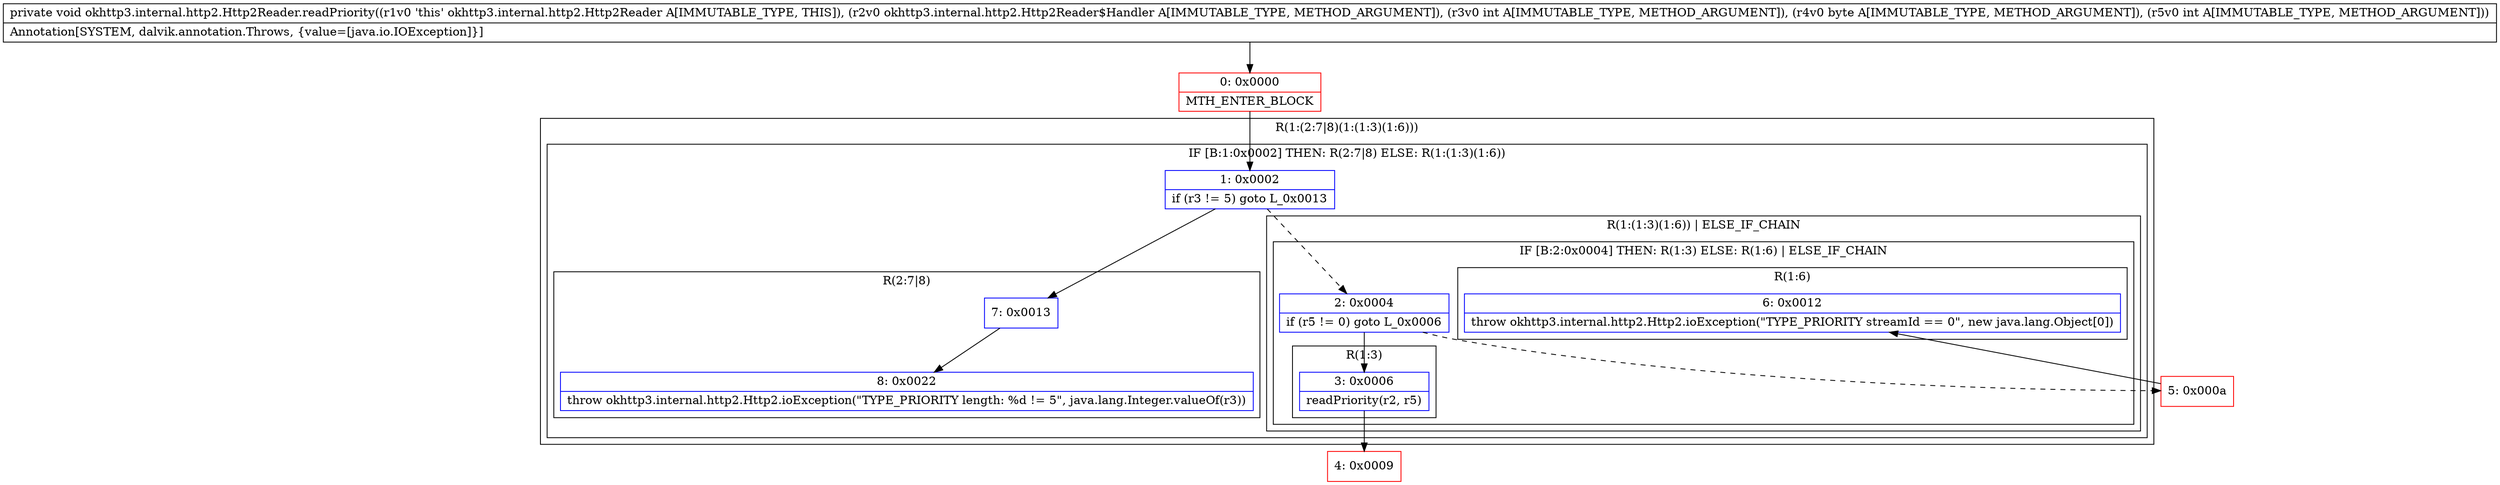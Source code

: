 digraph "CFG forokhttp3.internal.http2.Http2Reader.readPriority(Lokhttp3\/internal\/http2\/Http2Reader$Handler;IBI)V" {
subgraph cluster_Region_1378173517 {
label = "R(1:(2:7|8)(1:(1:3)(1:6)))";
node [shape=record,color=blue];
subgraph cluster_IfRegion_195937629 {
label = "IF [B:1:0x0002] THEN: R(2:7|8) ELSE: R(1:(1:3)(1:6))";
node [shape=record,color=blue];
Node_1 [shape=record,label="{1\:\ 0x0002|if (r3 != 5) goto L_0x0013\l}"];
subgraph cluster_Region_316694083 {
label = "R(2:7|8)";
node [shape=record,color=blue];
Node_7 [shape=record,label="{7\:\ 0x0013}"];
Node_8 [shape=record,label="{8\:\ 0x0022|throw okhttp3.internal.http2.Http2.ioException(\"TYPE_PRIORITY length: %d != 5\", java.lang.Integer.valueOf(r3))\l}"];
}
subgraph cluster_Region_1692561851 {
label = "R(1:(1:3)(1:6)) | ELSE_IF_CHAIN\l";
node [shape=record,color=blue];
subgraph cluster_IfRegion_481128512 {
label = "IF [B:2:0x0004] THEN: R(1:3) ELSE: R(1:6) | ELSE_IF_CHAIN\l";
node [shape=record,color=blue];
Node_2 [shape=record,label="{2\:\ 0x0004|if (r5 != 0) goto L_0x0006\l}"];
subgraph cluster_Region_2035272101 {
label = "R(1:3)";
node [shape=record,color=blue];
Node_3 [shape=record,label="{3\:\ 0x0006|readPriority(r2, r5)\l}"];
}
subgraph cluster_Region_1766687369 {
label = "R(1:6)";
node [shape=record,color=blue];
Node_6 [shape=record,label="{6\:\ 0x0012|throw okhttp3.internal.http2.Http2.ioException(\"TYPE_PRIORITY streamId == 0\", new java.lang.Object[0])\l}"];
}
}
}
}
}
Node_0 [shape=record,color=red,label="{0\:\ 0x0000|MTH_ENTER_BLOCK\l}"];
Node_4 [shape=record,color=red,label="{4\:\ 0x0009}"];
Node_5 [shape=record,color=red,label="{5\:\ 0x000a}"];
MethodNode[shape=record,label="{private void okhttp3.internal.http2.Http2Reader.readPriority((r1v0 'this' okhttp3.internal.http2.Http2Reader A[IMMUTABLE_TYPE, THIS]), (r2v0 okhttp3.internal.http2.Http2Reader$Handler A[IMMUTABLE_TYPE, METHOD_ARGUMENT]), (r3v0 int A[IMMUTABLE_TYPE, METHOD_ARGUMENT]), (r4v0 byte A[IMMUTABLE_TYPE, METHOD_ARGUMENT]), (r5v0 int A[IMMUTABLE_TYPE, METHOD_ARGUMENT]))  | Annotation[SYSTEM, dalvik.annotation.Throws, \{value=[java.io.IOException]\}]\l}"];
MethodNode -> Node_0;
Node_1 -> Node_2[style=dashed];
Node_1 -> Node_7;
Node_7 -> Node_8;
Node_2 -> Node_3;
Node_2 -> Node_5[style=dashed];
Node_3 -> Node_4;
Node_0 -> Node_1;
Node_5 -> Node_6;
}

